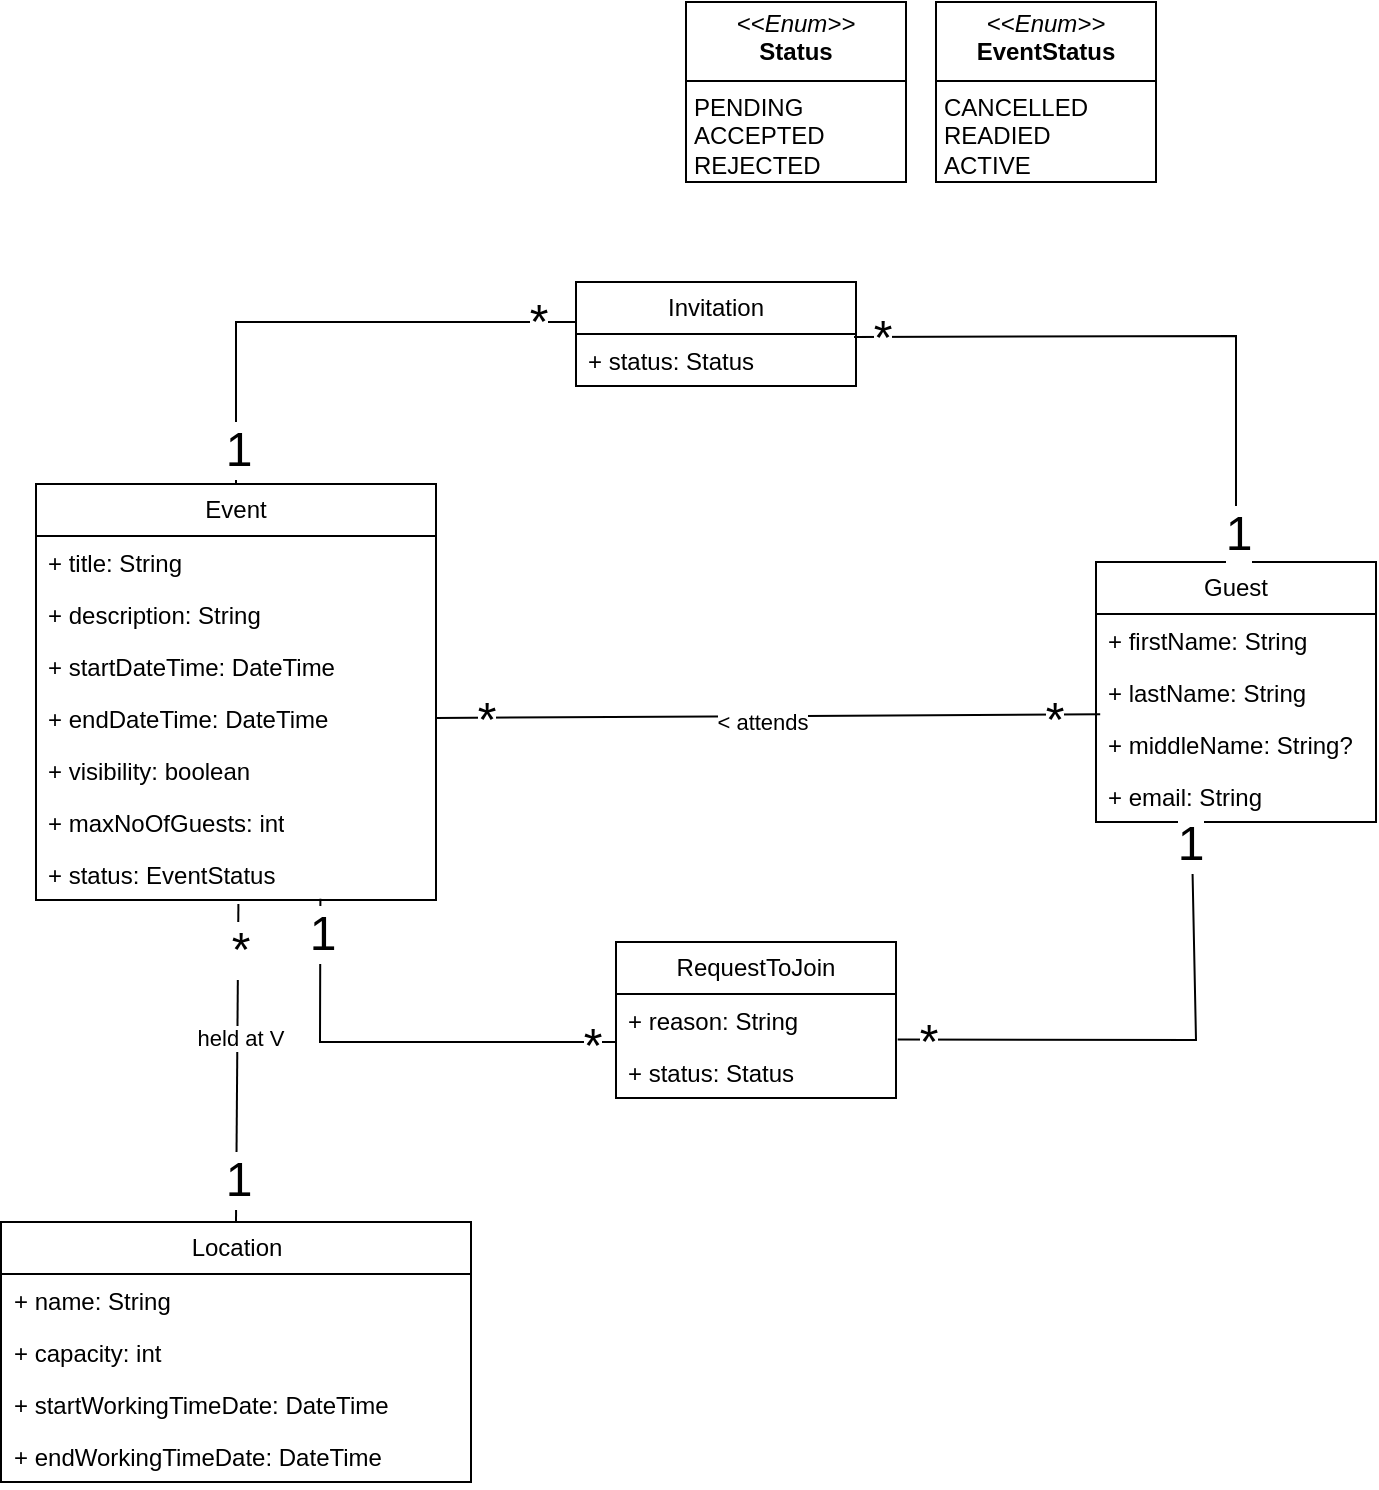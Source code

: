 <mxfile version="26.0.11">
  <diagram name="Page-1" id="IzbNTAy4Med-j5P_7PT_">
    <mxGraphModel dx="897" dy="996" grid="1" gridSize="10" guides="1" tooltips="1" connect="1" arrows="1" fold="1" page="1" pageScale="1" pageWidth="850" pageHeight="1100" math="0" shadow="0">
      <root>
        <mxCell id="0" />
        <mxCell id="1" parent="0" />
        <mxCell id="i2I7WY4xmWYIjhS6Y0Kx-1" value="Event" style="swimlane;fontStyle=0;childLayout=stackLayout;horizontal=1;startSize=26;fillColor=none;horizontalStack=0;resizeParent=1;resizeParentMax=0;resizeLast=0;collapsible=1;marginBottom=0;whiteSpace=wrap;html=1;" vertex="1" parent="1">
          <mxGeometry x="100" y="521" width="200" height="208" as="geometry" />
        </mxCell>
        <mxCell id="i2I7WY4xmWYIjhS6Y0Kx-2" value="+ title: String" style="text;strokeColor=none;fillColor=none;align=left;verticalAlign=top;spacingLeft=4;spacingRight=4;overflow=hidden;rotatable=0;points=[[0,0.5],[1,0.5]];portConstraint=eastwest;whiteSpace=wrap;html=1;" vertex="1" parent="i2I7WY4xmWYIjhS6Y0Kx-1">
          <mxGeometry y="26" width="200" height="26" as="geometry" />
        </mxCell>
        <mxCell id="i2I7WY4xmWYIjhS6Y0Kx-3" value="+ description: String" style="text;strokeColor=none;fillColor=none;align=left;verticalAlign=top;spacingLeft=4;spacingRight=4;overflow=hidden;rotatable=0;points=[[0,0.5],[1,0.5]];portConstraint=eastwest;whiteSpace=wrap;html=1;" vertex="1" parent="i2I7WY4xmWYIjhS6Y0Kx-1">
          <mxGeometry y="52" width="200" height="26" as="geometry" />
        </mxCell>
        <mxCell id="i2I7WY4xmWYIjhS6Y0Kx-4" value="+ startDateTime: DateTime" style="text;strokeColor=none;fillColor=none;align=left;verticalAlign=top;spacingLeft=4;spacingRight=4;overflow=hidden;rotatable=0;points=[[0,0.5],[1,0.5]];portConstraint=eastwest;whiteSpace=wrap;html=1;" vertex="1" parent="i2I7WY4xmWYIjhS6Y0Kx-1">
          <mxGeometry y="78" width="200" height="26" as="geometry" />
        </mxCell>
        <mxCell id="i2I7WY4xmWYIjhS6Y0Kx-5" value="+ endDateTime: DateTime" style="text;strokeColor=none;fillColor=none;align=left;verticalAlign=top;spacingLeft=4;spacingRight=4;overflow=hidden;rotatable=0;points=[[0,0.5],[1,0.5]];portConstraint=eastwest;whiteSpace=wrap;html=1;" vertex="1" parent="i2I7WY4xmWYIjhS6Y0Kx-1">
          <mxGeometry y="104" width="200" height="26" as="geometry" />
        </mxCell>
        <mxCell id="i2I7WY4xmWYIjhS6Y0Kx-6" value="+ visibility: boolean" style="text;strokeColor=none;fillColor=none;align=left;verticalAlign=top;spacingLeft=4;spacingRight=4;overflow=hidden;rotatable=0;points=[[0,0.5],[1,0.5]];portConstraint=eastwest;whiteSpace=wrap;html=1;" vertex="1" parent="i2I7WY4xmWYIjhS6Y0Kx-1">
          <mxGeometry y="130" width="200" height="26" as="geometry" />
        </mxCell>
        <mxCell id="i2I7WY4xmWYIjhS6Y0Kx-13" value="+ maxNoOfGuests: int" style="text;strokeColor=none;fillColor=none;align=left;verticalAlign=top;spacingLeft=4;spacingRight=4;overflow=hidden;rotatable=0;points=[[0,0.5],[1,0.5]];portConstraint=eastwest;whiteSpace=wrap;html=1;" vertex="1" parent="i2I7WY4xmWYIjhS6Y0Kx-1">
          <mxGeometry y="156" width="200" height="26" as="geometry" />
        </mxCell>
        <mxCell id="i2I7WY4xmWYIjhS6Y0Kx-23" value="+ status: EventStatus" style="text;strokeColor=none;fillColor=none;align=left;verticalAlign=top;spacingLeft=4;spacingRight=4;overflow=hidden;rotatable=0;points=[[0,0.5],[1,0.5]];portConstraint=eastwest;whiteSpace=wrap;html=1;" vertex="1" parent="i2I7WY4xmWYIjhS6Y0Kx-1">
          <mxGeometry y="182" width="200" height="26" as="geometry" />
        </mxCell>
        <mxCell id="i2I7WY4xmWYIjhS6Y0Kx-7" value="Guest" style="swimlane;fontStyle=0;childLayout=stackLayout;horizontal=1;startSize=26;fillColor=none;horizontalStack=0;resizeParent=1;resizeParentMax=0;resizeLast=0;collapsible=1;marginBottom=0;whiteSpace=wrap;html=1;" vertex="1" parent="1">
          <mxGeometry x="630" y="560" width="140" height="130" as="geometry" />
        </mxCell>
        <mxCell id="i2I7WY4xmWYIjhS6Y0Kx-8" value="+ firstName: String" style="text;strokeColor=none;fillColor=none;align=left;verticalAlign=top;spacingLeft=4;spacingRight=4;overflow=hidden;rotatable=0;points=[[0,0.5],[1,0.5]];portConstraint=eastwest;whiteSpace=wrap;html=1;" vertex="1" parent="i2I7WY4xmWYIjhS6Y0Kx-7">
          <mxGeometry y="26" width="140" height="26" as="geometry" />
        </mxCell>
        <mxCell id="i2I7WY4xmWYIjhS6Y0Kx-9" value="+ lastName: String" style="text;strokeColor=none;fillColor=none;align=left;verticalAlign=top;spacingLeft=4;spacingRight=4;overflow=hidden;rotatable=0;points=[[0,0.5],[1,0.5]];portConstraint=eastwest;whiteSpace=wrap;html=1;" vertex="1" parent="i2I7WY4xmWYIjhS6Y0Kx-7">
          <mxGeometry y="52" width="140" height="26" as="geometry" />
        </mxCell>
        <mxCell id="i2I7WY4xmWYIjhS6Y0Kx-10" value="+ middleName: String?" style="text;strokeColor=none;fillColor=none;align=left;verticalAlign=top;spacingLeft=4;spacingRight=4;overflow=hidden;rotatable=0;points=[[0,0.5],[1,0.5]];portConstraint=eastwest;whiteSpace=wrap;html=1;" vertex="1" parent="i2I7WY4xmWYIjhS6Y0Kx-7">
          <mxGeometry y="78" width="140" height="26" as="geometry" />
        </mxCell>
        <mxCell id="i2I7WY4xmWYIjhS6Y0Kx-25" value="+ email: String" style="text;strokeColor=none;fillColor=none;align=left;verticalAlign=top;spacingLeft=4;spacingRight=4;overflow=hidden;rotatable=0;points=[[0,0.5],[1,0.5]];portConstraint=eastwest;whiteSpace=wrap;html=1;" vertex="1" parent="i2I7WY4xmWYIjhS6Y0Kx-7">
          <mxGeometry y="104" width="140" height="26" as="geometry" />
        </mxCell>
        <mxCell id="i2I7WY4xmWYIjhS6Y0Kx-14" value="Invitation" style="swimlane;fontStyle=0;childLayout=stackLayout;horizontal=1;startSize=26;fillColor=none;horizontalStack=0;resizeParent=1;resizeParentMax=0;resizeLast=0;collapsible=1;marginBottom=0;whiteSpace=wrap;html=1;" vertex="1" parent="1">
          <mxGeometry x="370" y="420" width="140" height="52" as="geometry" />
        </mxCell>
        <mxCell id="i2I7WY4xmWYIjhS6Y0Kx-17" value="+ status: Status" style="text;strokeColor=none;fillColor=none;align=left;verticalAlign=top;spacingLeft=4;spacingRight=4;overflow=hidden;rotatable=0;points=[[0,0.5],[1,0.5]];portConstraint=eastwest;whiteSpace=wrap;html=1;" vertex="1" parent="i2I7WY4xmWYIjhS6Y0Kx-14">
          <mxGeometry y="26" width="140" height="26" as="geometry" />
        </mxCell>
        <mxCell id="i2I7WY4xmWYIjhS6Y0Kx-18" value="RequestToJoin" style="swimlane;fontStyle=0;childLayout=stackLayout;horizontal=1;startSize=26;fillColor=none;horizontalStack=0;resizeParent=1;resizeParentMax=0;resizeLast=0;collapsible=1;marginBottom=0;whiteSpace=wrap;html=1;" vertex="1" parent="1">
          <mxGeometry x="390" y="750" width="140" height="78" as="geometry" />
        </mxCell>
        <mxCell id="i2I7WY4xmWYIjhS6Y0Kx-19" value="+ reason: String" style="text;strokeColor=none;fillColor=none;align=left;verticalAlign=top;spacingLeft=4;spacingRight=4;overflow=hidden;rotatable=0;points=[[0,0.5],[1,0.5]];portConstraint=eastwest;whiteSpace=wrap;html=1;" vertex="1" parent="i2I7WY4xmWYIjhS6Y0Kx-18">
          <mxGeometry y="26" width="140" height="26" as="geometry" />
        </mxCell>
        <mxCell id="i2I7WY4xmWYIjhS6Y0Kx-22" value="+ status: Status" style="text;strokeColor=none;fillColor=none;align=left;verticalAlign=top;spacingLeft=4;spacingRight=4;overflow=hidden;rotatable=0;points=[[0,0.5],[1,0.5]];portConstraint=eastwest;whiteSpace=wrap;html=1;" vertex="1" parent="i2I7WY4xmWYIjhS6Y0Kx-18">
          <mxGeometry y="52" width="140" height="26" as="geometry" />
        </mxCell>
        <mxCell id="i2I7WY4xmWYIjhS6Y0Kx-26" value="Location" style="swimlane;fontStyle=0;childLayout=stackLayout;horizontal=1;startSize=26;fillColor=none;horizontalStack=0;resizeParent=1;resizeParentMax=0;resizeLast=0;collapsible=1;marginBottom=0;whiteSpace=wrap;html=1;" vertex="1" parent="1">
          <mxGeometry x="82.5" y="890" width="235" height="130" as="geometry" />
        </mxCell>
        <mxCell id="i2I7WY4xmWYIjhS6Y0Kx-27" value="+ name: String" style="text;strokeColor=none;fillColor=none;align=left;verticalAlign=top;spacingLeft=4;spacingRight=4;overflow=hidden;rotatable=0;points=[[0,0.5],[1,0.5]];portConstraint=eastwest;whiteSpace=wrap;html=1;" vertex="1" parent="i2I7WY4xmWYIjhS6Y0Kx-26">
          <mxGeometry y="26" width="235" height="26" as="geometry" />
        </mxCell>
        <mxCell id="i2I7WY4xmWYIjhS6Y0Kx-30" value="+ capacity: int" style="text;strokeColor=none;fillColor=none;align=left;verticalAlign=top;spacingLeft=4;spacingRight=4;overflow=hidden;rotatable=0;points=[[0,0.5],[1,0.5]];portConstraint=eastwest;whiteSpace=wrap;html=1;" vertex="1" parent="i2I7WY4xmWYIjhS6Y0Kx-26">
          <mxGeometry y="52" width="235" height="26" as="geometry" />
        </mxCell>
        <mxCell id="i2I7WY4xmWYIjhS6Y0Kx-31" value="+ startWorkingTimeDate: DateTime" style="text;strokeColor=none;fillColor=none;align=left;verticalAlign=top;spacingLeft=4;spacingRight=4;overflow=hidden;rotatable=0;points=[[0,0.5],[1,0.5]];portConstraint=eastwest;whiteSpace=wrap;html=1;" vertex="1" parent="i2I7WY4xmWYIjhS6Y0Kx-26">
          <mxGeometry y="78" width="235" height="26" as="geometry" />
        </mxCell>
        <mxCell id="i2I7WY4xmWYIjhS6Y0Kx-32" value="+ endWorkingTimeDate: DateTime" style="text;strokeColor=none;fillColor=none;align=left;verticalAlign=top;spacingLeft=4;spacingRight=4;overflow=hidden;rotatable=0;points=[[0,0.5],[1,0.5]];portConstraint=eastwest;whiteSpace=wrap;html=1;" vertex="1" parent="i2I7WY4xmWYIjhS6Y0Kx-26">
          <mxGeometry y="104" width="235" height="26" as="geometry" />
        </mxCell>
        <mxCell id="i2I7WY4xmWYIjhS6Y0Kx-38" value="&lt;p style=&quot;margin:0px;margin-top:4px;text-align:center;&quot;&gt;&lt;i&gt;&amp;lt;&amp;lt;Enum&amp;gt;&amp;gt;&lt;/i&gt;&lt;br&gt;&lt;b&gt;EventStatus&lt;/b&gt;&lt;/p&gt;&lt;hr size=&quot;1&quot; style=&quot;border-style:solid;&quot;&gt;&lt;p style=&quot;margin:0px;margin-left:4px;&quot;&gt;CANCELLED&lt;/p&gt;&lt;p style=&quot;margin:0px;margin-left:4px;&quot;&gt;READIED&lt;/p&gt;&lt;p style=&quot;margin:0px;margin-left:4px;&quot;&gt;ACTIVE&lt;/p&gt;" style="verticalAlign=top;align=left;overflow=fill;html=1;whiteSpace=wrap;" vertex="1" parent="1">
          <mxGeometry x="550" y="280" width="110" height="90" as="geometry" />
        </mxCell>
        <mxCell id="i2I7WY4xmWYIjhS6Y0Kx-39" value="&lt;p style=&quot;margin:0px;margin-top:4px;text-align:center;&quot;&gt;&lt;i&gt;&amp;lt;&amp;lt;Enum&amp;gt;&amp;gt;&lt;/i&gt;&lt;br&gt;&lt;b&gt;Status&lt;/b&gt;&lt;/p&gt;&lt;hr size=&quot;1&quot; style=&quot;border-style:solid;&quot;&gt;&lt;p style=&quot;margin:0px;margin-left:4px;&quot;&gt;PENDING&lt;/p&gt;&lt;p style=&quot;margin:0px;margin-left:4px;&quot;&gt;ACCEPTED&lt;/p&gt;&lt;p style=&quot;margin:0px;margin-left:4px;&quot;&gt;REJECTED&lt;/p&gt;" style="verticalAlign=top;align=left;overflow=fill;html=1;whiteSpace=wrap;" vertex="1" parent="1">
          <mxGeometry x="425" y="280" width="110" height="90" as="geometry" />
        </mxCell>
        <mxCell id="i2I7WY4xmWYIjhS6Y0Kx-40" value="" style="endArrow=none;html=1;rounded=0;entryX=0.015;entryY=0.93;entryDx=0;entryDy=0;entryPerimeter=0;exitX=1;exitY=0.5;exitDx=0;exitDy=0;" edge="1" parent="1" source="i2I7WY4xmWYIjhS6Y0Kx-5" target="i2I7WY4xmWYIjhS6Y0Kx-9">
          <mxGeometry width="50" height="50" relative="1" as="geometry">
            <mxPoint x="340" y="650" as="sourcePoint" />
            <mxPoint x="390" y="600" as="targetPoint" />
          </mxGeometry>
        </mxCell>
        <mxCell id="i2I7WY4xmWYIjhS6Y0Kx-41" value="&amp;lt; attends" style="edgeLabel;html=1;align=center;verticalAlign=middle;resizable=0;points=[];" vertex="1" connectable="0" parent="i2I7WY4xmWYIjhS6Y0Kx-40">
          <mxGeometry x="-0.022" y="-3" relative="1" as="geometry">
            <mxPoint as="offset" />
          </mxGeometry>
        </mxCell>
        <mxCell id="i2I7WY4xmWYIjhS6Y0Kx-42" value="&lt;font style=&quot;font-size: 24px;&quot;&gt;*&lt;/font&gt;" style="edgeLabel;html=1;align=center;verticalAlign=middle;resizable=0;points=[];" vertex="1" connectable="0" parent="i2I7WY4xmWYIjhS6Y0Kx-40">
          <mxGeometry x="-0.851" y="-1" relative="1" as="geometry">
            <mxPoint as="offset" />
          </mxGeometry>
        </mxCell>
        <mxCell id="i2I7WY4xmWYIjhS6Y0Kx-43" value="&lt;font style=&quot;font-size: 24px;&quot;&gt;*&lt;/font&gt;" style="edgeLabel;html=1;align=center;verticalAlign=middle;resizable=0;points=[];" vertex="1" connectable="0" parent="i2I7WY4xmWYIjhS6Y0Kx-40">
          <mxGeometry x="0.861" y="-2" relative="1" as="geometry">
            <mxPoint as="offset" />
          </mxGeometry>
        </mxCell>
        <mxCell id="i2I7WY4xmWYIjhS6Y0Kx-44" value="" style="endArrow=none;html=1;rounded=0;entryX=0.506;entryY=1.075;entryDx=0;entryDy=0;entryPerimeter=0;exitX=0.5;exitY=0;exitDx=0;exitDy=0;" edge="1" parent="1" source="i2I7WY4xmWYIjhS6Y0Kx-26" target="i2I7WY4xmWYIjhS6Y0Kx-23">
          <mxGeometry width="50" height="50" relative="1" as="geometry">
            <mxPoint x="160" y="810" as="sourcePoint" />
            <mxPoint x="210" y="760" as="targetPoint" />
          </mxGeometry>
        </mxCell>
        <mxCell id="i2I7WY4xmWYIjhS6Y0Kx-45" value="&lt;font style=&quot;font-size: 24px;&quot;&gt;*&lt;/font&gt;" style="edgeLabel;html=1;align=center;verticalAlign=middle;resizable=0;points=[];" vertex="1" connectable="0" parent="i2I7WY4xmWYIjhS6Y0Kx-44">
          <mxGeometry x="0.709" y="-1" relative="1" as="geometry">
            <mxPoint as="offset" />
          </mxGeometry>
        </mxCell>
        <mxCell id="i2I7WY4xmWYIjhS6Y0Kx-46" value="&lt;font style=&quot;font-size: 24px;&quot;&gt;1&lt;/font&gt;" style="edgeLabel;html=1;align=center;verticalAlign=middle;resizable=0;points=[];" vertex="1" connectable="0" parent="i2I7WY4xmWYIjhS6Y0Kx-44">
          <mxGeometry x="-0.727" y="-1" relative="1" as="geometry">
            <mxPoint as="offset" />
          </mxGeometry>
        </mxCell>
        <mxCell id="i2I7WY4xmWYIjhS6Y0Kx-47" value="held at V" style="edgeLabel;html=1;align=center;verticalAlign=middle;resizable=0;points=[];" vertex="1" connectable="0" parent="i2I7WY4xmWYIjhS6Y0Kx-44">
          <mxGeometry x="0.158" y="-1" relative="1" as="geometry">
            <mxPoint as="offset" />
          </mxGeometry>
        </mxCell>
        <mxCell id="i2I7WY4xmWYIjhS6Y0Kx-48" value="" style="endArrow=none;html=1;rounded=0;exitX=0.5;exitY=0;exitDx=0;exitDy=0;" edge="1" parent="1" source="i2I7WY4xmWYIjhS6Y0Kx-1">
          <mxGeometry width="50" height="50" relative="1" as="geometry">
            <mxPoint x="340" y="630" as="sourcePoint" />
            <mxPoint x="370" y="440" as="targetPoint" />
            <Array as="points">
              <mxPoint x="200" y="440" />
            </Array>
          </mxGeometry>
        </mxCell>
        <mxCell id="i2I7WY4xmWYIjhS6Y0Kx-54" value="&lt;font style=&quot;font-size: 24px;&quot;&gt;1&lt;/font&gt;" style="edgeLabel;html=1;align=center;verticalAlign=middle;resizable=0;points=[];" vertex="1" connectable="0" parent="i2I7WY4xmWYIjhS6Y0Kx-48">
          <mxGeometry x="-0.865" y="-1" relative="1" as="geometry">
            <mxPoint as="offset" />
          </mxGeometry>
        </mxCell>
        <mxCell id="i2I7WY4xmWYIjhS6Y0Kx-55" value="&lt;font style=&quot;font-size: 24px;&quot;&gt;*&lt;/font&gt;" style="edgeLabel;html=1;align=center;verticalAlign=middle;resizable=0;points=[];" vertex="1" connectable="0" parent="i2I7WY4xmWYIjhS6Y0Kx-48">
          <mxGeometry x="0.847" relative="1" as="geometry">
            <mxPoint as="offset" />
          </mxGeometry>
        </mxCell>
        <mxCell id="i2I7WY4xmWYIjhS6Y0Kx-49" value="" style="endArrow=none;html=1;rounded=0;entryX=0.993;entryY=0.057;entryDx=0;entryDy=0;entryPerimeter=0;exitX=0.5;exitY=0;exitDx=0;exitDy=0;" edge="1" parent="1" source="i2I7WY4xmWYIjhS6Y0Kx-7" target="i2I7WY4xmWYIjhS6Y0Kx-17">
          <mxGeometry width="50" height="50" relative="1" as="geometry">
            <mxPoint x="340" y="630" as="sourcePoint" />
            <mxPoint x="390" y="580" as="targetPoint" />
            <Array as="points">
              <mxPoint x="700" y="447" />
            </Array>
          </mxGeometry>
        </mxCell>
        <mxCell id="i2I7WY4xmWYIjhS6Y0Kx-52" value="&lt;font style=&quot;font-size: 24px;&quot;&gt;*&lt;/font&gt;" style="edgeLabel;html=1;align=center;verticalAlign=middle;resizable=0;points=[];" vertex="1" connectable="0" parent="i2I7WY4xmWYIjhS6Y0Kx-49">
          <mxGeometry x="0.908" relative="1" as="geometry">
            <mxPoint as="offset" />
          </mxGeometry>
        </mxCell>
        <mxCell id="i2I7WY4xmWYIjhS6Y0Kx-53" value="&lt;font style=&quot;font-size: 24px;&quot;&gt;1&lt;/font&gt;" style="edgeLabel;html=1;align=center;verticalAlign=middle;resizable=0;points=[];" vertex="1" connectable="0" parent="i2I7WY4xmWYIjhS6Y0Kx-49">
          <mxGeometry x="-0.906" y="-1" relative="1" as="geometry">
            <mxPoint as="offset" />
          </mxGeometry>
        </mxCell>
        <mxCell id="i2I7WY4xmWYIjhS6Y0Kx-50" value="" style="endArrow=none;html=1;rounded=0;entryX=0;entryY=0.923;entryDx=0;entryDy=0;entryPerimeter=0;exitX=0.711;exitY=0.975;exitDx=0;exitDy=0;exitPerimeter=0;" edge="1" parent="1" source="i2I7WY4xmWYIjhS6Y0Kx-23" target="i2I7WY4xmWYIjhS6Y0Kx-19">
          <mxGeometry width="50" height="50" relative="1" as="geometry">
            <mxPoint x="340" y="630" as="sourcePoint" />
            <mxPoint x="390" y="580" as="targetPoint" />
            <Array as="points">
              <mxPoint x="242" y="800" />
            </Array>
          </mxGeometry>
        </mxCell>
        <mxCell id="i2I7WY4xmWYIjhS6Y0Kx-56" value="&lt;font style=&quot;font-size: 24px;&quot;&gt;*&lt;/font&gt;" style="edgeLabel;html=1;align=center;verticalAlign=middle;resizable=0;points=[];" vertex="1" connectable="0" parent="i2I7WY4xmWYIjhS6Y0Kx-50">
          <mxGeometry x="0.889" y="-2" relative="1" as="geometry">
            <mxPoint as="offset" />
          </mxGeometry>
        </mxCell>
        <mxCell id="i2I7WY4xmWYIjhS6Y0Kx-57" value="&lt;font style=&quot;font-size: 24px;&quot;&gt;1&lt;/font&gt;" style="edgeLabel;html=1;align=center;verticalAlign=middle;resizable=0;points=[];" vertex="1" connectable="0" parent="i2I7WY4xmWYIjhS6Y0Kx-50">
          <mxGeometry x="-0.842" y="1" relative="1" as="geometry">
            <mxPoint as="offset" />
          </mxGeometry>
        </mxCell>
        <mxCell id="i2I7WY4xmWYIjhS6Y0Kx-51" value="" style="endArrow=none;html=1;rounded=0;entryX=0.341;entryY=0.97;entryDx=0;entryDy=0;entryPerimeter=0;exitX=1.006;exitY=0.876;exitDx=0;exitDy=0;exitPerimeter=0;" edge="1" parent="1" source="i2I7WY4xmWYIjhS6Y0Kx-19" target="i2I7WY4xmWYIjhS6Y0Kx-25">
          <mxGeometry width="50" height="50" relative="1" as="geometry">
            <mxPoint x="340" y="630" as="sourcePoint" />
            <mxPoint x="390" y="580" as="targetPoint" />
            <Array as="points">
              <mxPoint x="680" y="799" />
            </Array>
          </mxGeometry>
        </mxCell>
        <mxCell id="i2I7WY4xmWYIjhS6Y0Kx-58" value="&lt;font style=&quot;font-size: 24px;&quot;&gt;1&lt;/font&gt;" style="edgeLabel;html=1;align=center;verticalAlign=middle;resizable=0;points=[];" vertex="1" connectable="0" parent="i2I7WY4xmWYIjhS6Y0Kx-51">
          <mxGeometry x="0.906" y="1" relative="1" as="geometry">
            <mxPoint as="offset" />
          </mxGeometry>
        </mxCell>
        <mxCell id="i2I7WY4xmWYIjhS6Y0Kx-59" value="&lt;font style=&quot;font-size: 24px;&quot;&gt;*&lt;/font&gt;" style="edgeLabel;html=1;align=center;verticalAlign=middle;resizable=0;points=[];" vertex="1" connectable="0" parent="i2I7WY4xmWYIjhS6Y0Kx-51">
          <mxGeometry x="-0.886" y="-1" relative="1" as="geometry">
            <mxPoint as="offset" />
          </mxGeometry>
        </mxCell>
      </root>
    </mxGraphModel>
  </diagram>
</mxfile>
